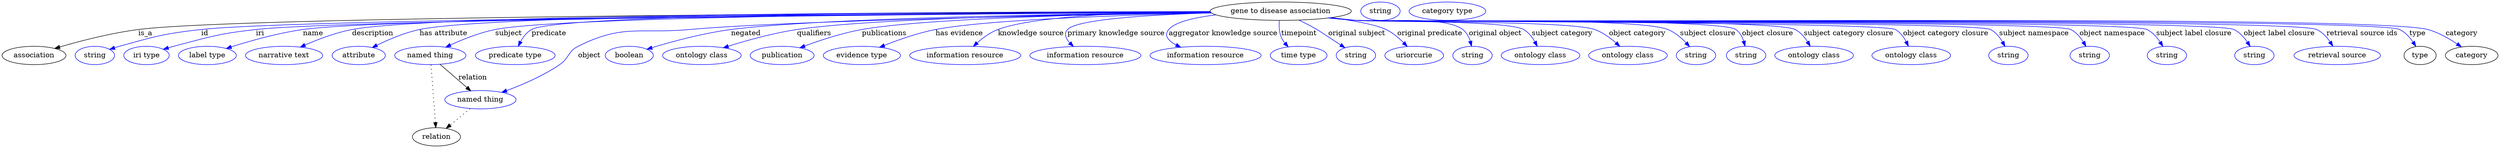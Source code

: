 digraph {
	graph [bb="0,0,4878.7,283"];
	node [label="\N"];
	"gene to disease association"	[height=0.5,
		label="gene to disease association",
		pos="2498.4,265",
		width=3.8274];
	association	[height=0.5,
		pos="62.394,178",
		width=1.7332];
	"gene to disease association" -> association	[label=is_a,
		lp="280.39,221.5",
		pos="e,102.91,191.79 2360.9,263.64 1906.9,262.21 473,255.59 266.39,229 213.1,222.14 153.57,206.61 112.64,194.67"];
	id	[color=blue,
		height=0.5,
		label=string,
		pos="181.39,178",
		width=1.0652];
	"gene to disease association" -> id	[color=blue,
		label=id,
		lp="396.39,221.5",
		pos="e,210.38,189.98 2360.9,263.21 1923.9,260.49 583.9,250.48 389.39,229 317.23,221.03 299.34,215.5 229.39,196 226.29,195.13 223.09,194.17 \
219.89,193.15",
		style=solid];
	iri	[color=blue,
		height=0.5,
		label="iri type",
		pos="282.39,178",
		width=1.2277];
	"gene to disease association" -> iri	[color=blue,
		label=iri,
		lp="503.39,221.5",
		pos="e,315.31,190.16 2361.2,263.08 1939.4,260.05 679.14,249.38 495.39,229 423.23,221 405.62,214.45 335.39,196 332.02,195.11 328.55,194.14 \
325.06,193.12",
		style=solid];
	name	[color=blue,
		height=0.5,
		label="label type",
		pos="401.39,178",
		width=1.5707];
	"gene to disease association" -> name	[color=blue,
		label=name,
		lp="607.39,221.5",
		pos="e,438.25,191.77 2361,263.42 1952.2,261.43 761.12,253.56 587.39,229 538.92,222.15 485.05,206.78 447.81,194.87",
		style=solid];
	description	[color=blue,
		height=0.5,
		label="narrative text",
		pos="551.39,178",
		width=2.0943];
	"gene to disease association" -> description	[color=blue,
		label=description,
		lp="723.89,221.5",
		pos="e,582.77,194.4 2360.4,264.05 1965.1,263.83 846,260.39 683.39,229 651.71,222.88 617.7,209.83 592.13,198.6",
		style=solid];
	"has attribute"	[color=blue,
		height=0.5,
		label=attribute,
		pos="696.39,178",
		width=1.4443];
	"gene to disease association" -> "has attribute"	[color=blue,
		label="has attribute",
		lp="862.39,221.5",
		pos="e,722.86,193.55 2360.4,264.1 1985.2,263.96 964.27,260.62 815.39,229 786.11,222.78 754.98,209.44 731.91,198.1",
		style=solid];
	subject	[color=blue,
		height=0.5,
		label="named thing",
		pos="836.39,178",
		width=1.9318];
	"gene to disease association" -> subject	[color=blue,
		label=subject,
		lp="989.39,221.5",
		pos="e,866.52,194.37 2361,263.62 2009.9,262.26 1098,256.13 963.39,229 932.94,222.86 900.37,209.9 875.84,198.71",
		style=solid];
	predicate	[color=blue,
		height=0.5,
		label="predicate type",
		pos="1002.4,178",
		width=2.1665];
	"gene to disease association" -> predicate	[color=blue,
		label=predicate,
		lp="1068.4,221.5",
		pos="e,1008.4,196.14 2360.5,264.19 2006.9,264.21 1091.5,261.15 1034.4,229 1025,223.69 1017.9,214.33 1012.8,205.13",
		style=solid];
	object	[color=blue,
		height=0.5,
		label="named thing",
		pos="934.39,91",
		width=1.9318];
	"gene to disease association" -> object	[color=blue,
		label=object,
		lp="1147.4,178",
		pos="e,976.03,105.47 2362.5,261.94 2100.9,257.65 1536.5,246.63 1342.4,229 1245.2,220.17 1212.5,240.02 1125.4,196 1105.2,185.79 1108.1,\
172.77 1089.4,160 1057.3,138.07 1017,120.64 985.5,108.92",
		style=solid];
	negated	[color=blue,
		height=0.5,
		label=boolean,
		pos="1225.4,178",
		width=1.2999];
	"gene to disease association" -> negated	[color=blue,
		label=negated,
		lp="1452.4,221.5",
		pos="e,1260,190.37 2361.3,262.85 2113.6,260.22 1600.6,252.1 1423.4,229 1369.6,221.98 1309.4,205.49 1269.6,193.36",
		style=solid];
	qualifiers	[color=blue,
		height=0.5,
		label="ontology class",
		pos="1366.4,178",
		width=2.1304];
	"gene to disease association" -> qualifiers	[color=blue,
		label=qualifiers,
		lp="1585.9,221.5",
		pos="e,1408.3,193.18 2361.5,262.73 2137.9,260.02 1704.1,251.9 1552.4,229 1506.1,222.01 1454.8,207.72 1417.8,196.19",
		style=solid];
	publications	[color=blue,
		height=0.5,
		label=publication,
		pos="1523.4,178",
		width=1.7332];
	"gene to disease association" -> publications	[color=blue,
		label=publications,
		lp="1723.4,221.5",
		pos="e,1558,193.06 2361.8,262.57 2163.6,259.75 1806.3,251.62 1679.4,229 1640.7,222.11 1598.4,208.11 1567.6,196.67",
		style=solid];
	"has evidence"	[color=blue,
		height=0.5,
		label="evidence type",
		pos="1679.4,178",
		width=2.0943];
	"gene to disease association" -> "has evidence"	[color=blue,
		label="has evidence",
		lp="1869.9,221.5",
		pos="e,1713.8,194.06 2363,261.49 2196.3,257.61 1923,248.47 1823.4,229 1788.9,222.26 1751.4,209.05 1723.4,197.9",
		style=solid];
	"knowledge source"	[color=blue,
		height=0.5,
		label="information resource",
		pos="1881.4,178",
		width=3.015];
	"gene to disease association" -> "knowledge source"	[color=blue,
		label="knowledge source",
		lp="2009.9,221.5",
		pos="e,1897.3,195.93 2360.5,264.52 2221.9,263.4 2018.5,256.79 1945.4,229 1930.4,223.32 1916.2,212.85 1904.9,202.96",
		style=solid];
	"primary knowledge source"	[color=blue,
		height=0.5,
		label="information resource",
		pos="2116.4,178",
		width=3.015];
	"gene to disease association" -> "primary knowledge source"	[color=blue,
		label="primary knowledge source",
		lp="2176.4,221.5",
		pos="e,2093.1,195.58 2363,261.61 2248.6,258.14 2100.4,249.67 2081.4,229 2074.1,221.04 2078.2,211.47 2085.7,202.85",
		style=solid];
	"aggregator knowledge source"	[color=blue,
		height=0.5,
		label="information resource",
		pos="2351.4,178",
		width=3.015];
	"gene to disease association" -> "aggregator knowledge source"	[color=blue,
		label="aggregator knowledge source",
		lp="2385.9,221.5",
		pos="e,2303,194.15 2372.2,257.75 2331,252.87 2292.4,244.23 2279.4,229 2269.3,217.19 2278.7,206.86 2293.6,198.69",
		style=solid];
	timepoint	[color=blue,
		height=0.5,
		label="time type",
		pos="2533.4,178",
		width=1.5346];
	"gene to disease association" -> timepoint	[color=blue,
		label=timepoint,
		lp="2534.4,221.5",
		pos="e,2513.1,194.83 2495.7,246.69 2494.9,236.76 2495.1,224.26 2499.4,214 2501.1,209.95 2503.5,206.11 2506.2,202.56",
		style=solid];
	"original subject"	[color=blue,
		height=0.5,
		label=string,
		pos="2645.4,178",
		width=1.0652];
	"gene to disease association" -> "original subject"	[color=blue,
		label="original subject",
		lp="2647.4,221.5",
		pos="e,2623.9,193.16 2533.9,247.58 2545.4,241.98 2558.1,235.49 2569.4,229 2570.6,228.29 2594.6,212.48 2615.4,198.82",
		style=solid];
	"original predicate"	[color=blue,
		height=0.5,
		label=uriorcurie,
		pos="2759.4,178",
		width=1.5887];
	"gene to disease association" -> "original predicate"	[color=blue,
		label="original predicate",
		lp="2789.9,221.5",
		pos="e,2745.8,195.62 2597.8,252.47 2640.6,246.4 2685.3,238.29 2704.4,229 2717.2,222.76 2729.2,212.6 2738.7,203.05",
		style=solid];
	"original object"	[color=blue,
		height=0.5,
		label=string,
		pos="2873.4,178",
		width=1.0652];
	"gene to disease association" -> "original object"	[color=blue,
		label="original object",
		lp="2917.9,221.5",
		pos="e,2871.5,196.15 2596.4,252.26 2612.8,250.42 2629.5,248.6 2645.4,247 2691.8,242.32 2817.2,257.09 2854.4,229 2861.7,223.45 2866.3,\
214.69 2869,206.05",
		style=solid];
	"subject category"	[color=blue,
		height=0.5,
		label="ontology class",
		pos="3006.4,178",
		width=2.1304];
	"gene to disease association" -> "subject category"	[color=blue,
		label="subject category",
		lp="3048.9,221.5",
		pos="e,3000,196.03 2594.4,252.05 2611.4,250.18 2628.9,248.41 2645.4,247 2681.8,243.9 2941.7,247.17 2973.4,229 2982.9,223.56 2990.1,214.17 \
2995.4,204.99",
		style=solid];
	"object category"	[color=blue,
		height=0.5,
		label="ontology class",
		pos="3177.4,178",
		width=2.1304];
	"gene to disease association" -> "object category"	[color=blue,
		label="object category",
		lp="3195.9,221.5",
		pos="e,3161.5,195.82 2593.6,251.91 2610.8,250.04 2628.6,248.29 2645.4,247 2697.2,243.01 3063.6,246.66 3112.4,229 3127.8,223.41 3142.6,\
212.71 3154.1,202.63",
		style=solid];
	"subject closure"	[color=blue,
		height=0.5,
		label=string,
		pos="3310.4,178",
		width=1.0652];
	"gene to disease association" -> "subject closure"	[color=blue,
		label="subject closure",
		lp="3333.9,221.5",
		pos="e,3297.9,195.34 2592.8,251.87 2610.2,249.97 2628.4,248.23 2645.4,247 2713,242.1 3192.5,254.38 3255.4,229 3269.1,223.46 3281.6,212.84 \
3291.2,202.81",
		style=solid];
	"object closure"	[color=blue,
		height=0.5,
		label=string,
		pos="3408.4,178",
		width=1.0652];
	"gene to disease association" -> "object closure"	[color=blue,
		label="object closure",
		lp="3450.4,221.5",
		pos="e,3406.3,196.38 2592.8,251.8 2610.2,249.91 2628.4,248.19 2645.4,247 2686.6,244.13 3354.5,252.56 3388.4,229 3396.1,223.65 3400.8,\
214.82 3403.7,206.06",
		style=solid];
	"subject category closure"	[color=blue,
		height=0.5,
		label="ontology class",
		pos="3541.4,178",
		width=2.1304];
	"gene to disease association" -> "subject category closure"	[color=blue,
		label="subject category closure",
		lp="3608.9,221.5",
		pos="e,3533.8,196.22 2592.4,251.8 2610,249.89 2628.2,248.17 2645.4,247 2693,243.75 3462,250.93 3504.4,229 3514.6,223.74 3522.7,214.25 \
3528.7,204.94",
		style=solid];
	"object category closure"	[color=blue,
		height=0.5,
		label="ontology class",
		pos="3731.4,178",
		width=2.1304];
	"gene to disease association" -> "object category closure"	[color=blue,
		label="object category closure",
		lp="3798.9,221.5",
		pos="e,3725.7,196.15 2592,251.79 2609.7,249.87 2628.1,248.15 2645.4,247 2674.6,245.06 3674.9,243.47 3700.4,229 3709.6,223.76 3716.5,214.54 \
3721.3,205.43",
		style=solid];
	"subject namespace"	[color=blue,
		height=0.5,
		label=string,
		pos="3921.4,178",
		width=1.0652];
	"gene to disease association" -> "subject namespace"	[color=blue,
		label="subject namespace",
		lp="3971.4,221.5",
		pos="e,3914.7,195.72 2592,251.75 2609.7,249.84 2628.1,248.12 2645.4,247 2679.8,244.77 3855.9,245.14 3886.4,229 3896.5,223.66 3904.3,213.98 \
3909.9,204.54",
		style=solid];
	"object namespace"	[color=blue,
		height=0.5,
		label=string,
		pos="4080.4,178",
		width=1.0652];
	"gene to disease association" -> "object namespace"	[color=blue,
		label="object namespace",
		lp="4124.4,221.5",
		pos="e,4073,195.76 2592,251.73 2609.7,249.82 2628.1,248.11 2645.4,247 2684.2,244.52 4008.8,246.7 4043.4,229 4053.7,223.7 4061.9,214.02 \
4067.9,204.58",
		style=solid];
	"subject label closure"	[color=blue,
		height=0.5,
		label=string,
		pos="4231.4,178",
		width=1.0652];
	"gene to disease association" -> "subject label closure"	[color=blue,
		label="subject label closure",
		lp="4284.4,221.5",
		pos="e,4223.4,195.79 2592,251.71 2609.7,249.8 2628.1,248.1 2645.4,247 2688.3,244.28 4153.9,248.08 4192.4,229 4203.1,223.69 4211.8,213.87 \
4218.2,204.33",
		style=solid];
	"object label closure"	[color=blue,
		height=0.5,
		label=string,
		pos="4402.4,178",
		width=1.0652];
	"gene to disease association" -> "object label closure"	[color=blue,
		label="object label closure",
		lp="4450.9,221.5",
		pos="e,4394.1,195.8 2591.6,251.74 2609.4,249.81 2628,248.1 2645.4,247 2693,244.01 4319.5,249.89 4362.4,229 4373.3,223.71 4382.1,213.89 \
4388.7,204.35",
		style=solid];
	"retrieval source ids"	[color=blue,
		height=0.5,
		label="retrieval source",
		pos="4564.4,178",
		width=2.347];
	"gene to disease association" -> "retrieval source ids"	[color=blue,
		label="retrieval source ids",
		lp="4612.9,221.5",
		pos="e,4555.8,196.3 2591.6,251.72 2609.4,249.8 2628,248.09 2645.4,247 2697.5,243.75 4477.5,251.84 4524.4,229 4535.1,223.79 4543.9,214.17 \
4550.4,204.76",
		style=solid];
	type	[height=0.5,
		pos="4726.4,178",
		width=0.86659];
	"gene to disease association" -> type	[color=blue,
		label=type,
		lp="4721.4,221.5",
		pos="e,4718.1,195.81 2591.6,251.71 2609.4,249.79 2628,248.08 2645.4,247 2702,243.49 4635.4,253.79 4686.4,229 4697.3,223.72 4706.1,213.9 \
4712.7,204.36",
		style=solid];
	category	[height=0.5,
		pos="4827.4,178",
		width=1.4263];
	"gene to disease association" -> category	[color=blue,
		label=category,
		lp="4807.9,221.5",
		pos="e,4807.2,194.82 2591.6,251.71 2609.4,249.79 2628,248.08 2645.4,247 2761.6,239.8 4629.1,259.79 4741.4,229 4762.1,223.34 4782.9,211.42 \
4798.9,200.65",
		style=solid];
	subject -> object	[label=relation,
		lp="919.39,134.5",
		pos="e,915.56,108.34 855.29,160.61 870.2,147.68 891.19,129.47 907.8,115.07"];
	relation	[height=0.5,
		pos="848.39,18",
		width=1.2999];
	subject -> relation	[pos="e,847.09,36.188 837.7,159.79 839.78,132.48 843.84,78.994 846.31,46.38",
		style=dotted];
	object -> relation	[pos="e,867.35,34.647 914.45,73.533 902.81,63.922 887.97,51.669 875.3,41.213",
		style=dotted];
	association_type	[color=blue,
		height=0.5,
		label=string,
		pos="2692.4,265",
		width=1.0652];
	association_category	[color=blue,
		height=0.5,
		label="category type",
		pos="2823.4,265",
		width=2.0762];
}
